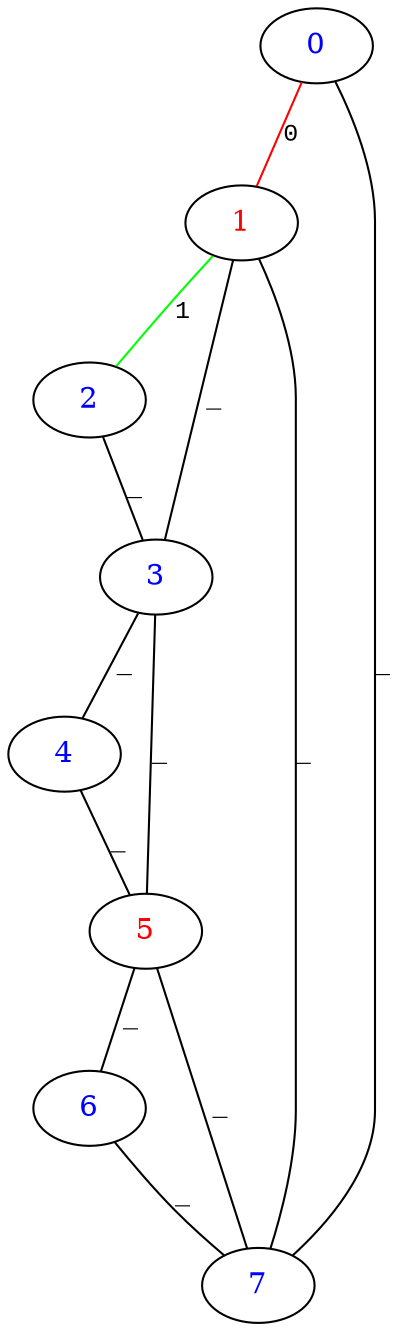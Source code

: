 graph G {
0 [fontcolor="#0000FFFF" label="0" pos="0,0!"];
1 [fontcolor="#FF0000FF" label="1" pos="1,0!"];
2 [fontcolor="#0000FFFF" label="2" pos="2,0!"];
3 [fontcolor="#0000FFFF" label="3" pos="2,-1!"];
4 [fontcolor="#0000FFFF" label="4" pos="2,-2!"];
5 [fontcolor="#FF0000FF" label="5" pos="1,-2!"];
6 [fontcolor="#0000FFFF" label="6" pos="0,-2!"];
7 [fontcolor="#0000FFFF" label="7" pos="0,-1!"];
3 -- 4 [fontname="Courier New" fontsize="12" label="_" color="#000000FF"];
0 -- 1 [fontname="Courier New" fontsize="12" label="0" color="#FF0000FF"];
2 -- 3 [fontname="Courier New" fontsize="12" label="_" color="#000000FF"];
1 -- 3 [fontname="Courier New" fontsize="12" label="_" color="#000000FF"];
5 -- 6 [fontname="Courier New" fontsize="12" label="_" color="#000000FF"];
4 -- 5 [fontname="Courier New" fontsize="12" label="_" color="#000000FF"];
3 -- 5 [fontname="Courier New" fontsize="12" label="_" color="#000000FF"];
6 -- 7 [fontname="Courier New" fontsize="12" label="_" color="#000000FF"];
5 -- 7 [fontname="Courier New" fontsize="12" label="_" color="#000000FF"];
1 -- 7 [fontname="Courier New" fontsize="12" label="_" color="#000000FF"];
0 -- 7 [fontname="Courier New" fontsize="12" label="_" color="#000000FF"];
1 -- 2 [fontname="Courier New" fontsize="12" label="1" color="#00FF00FF"];
}
